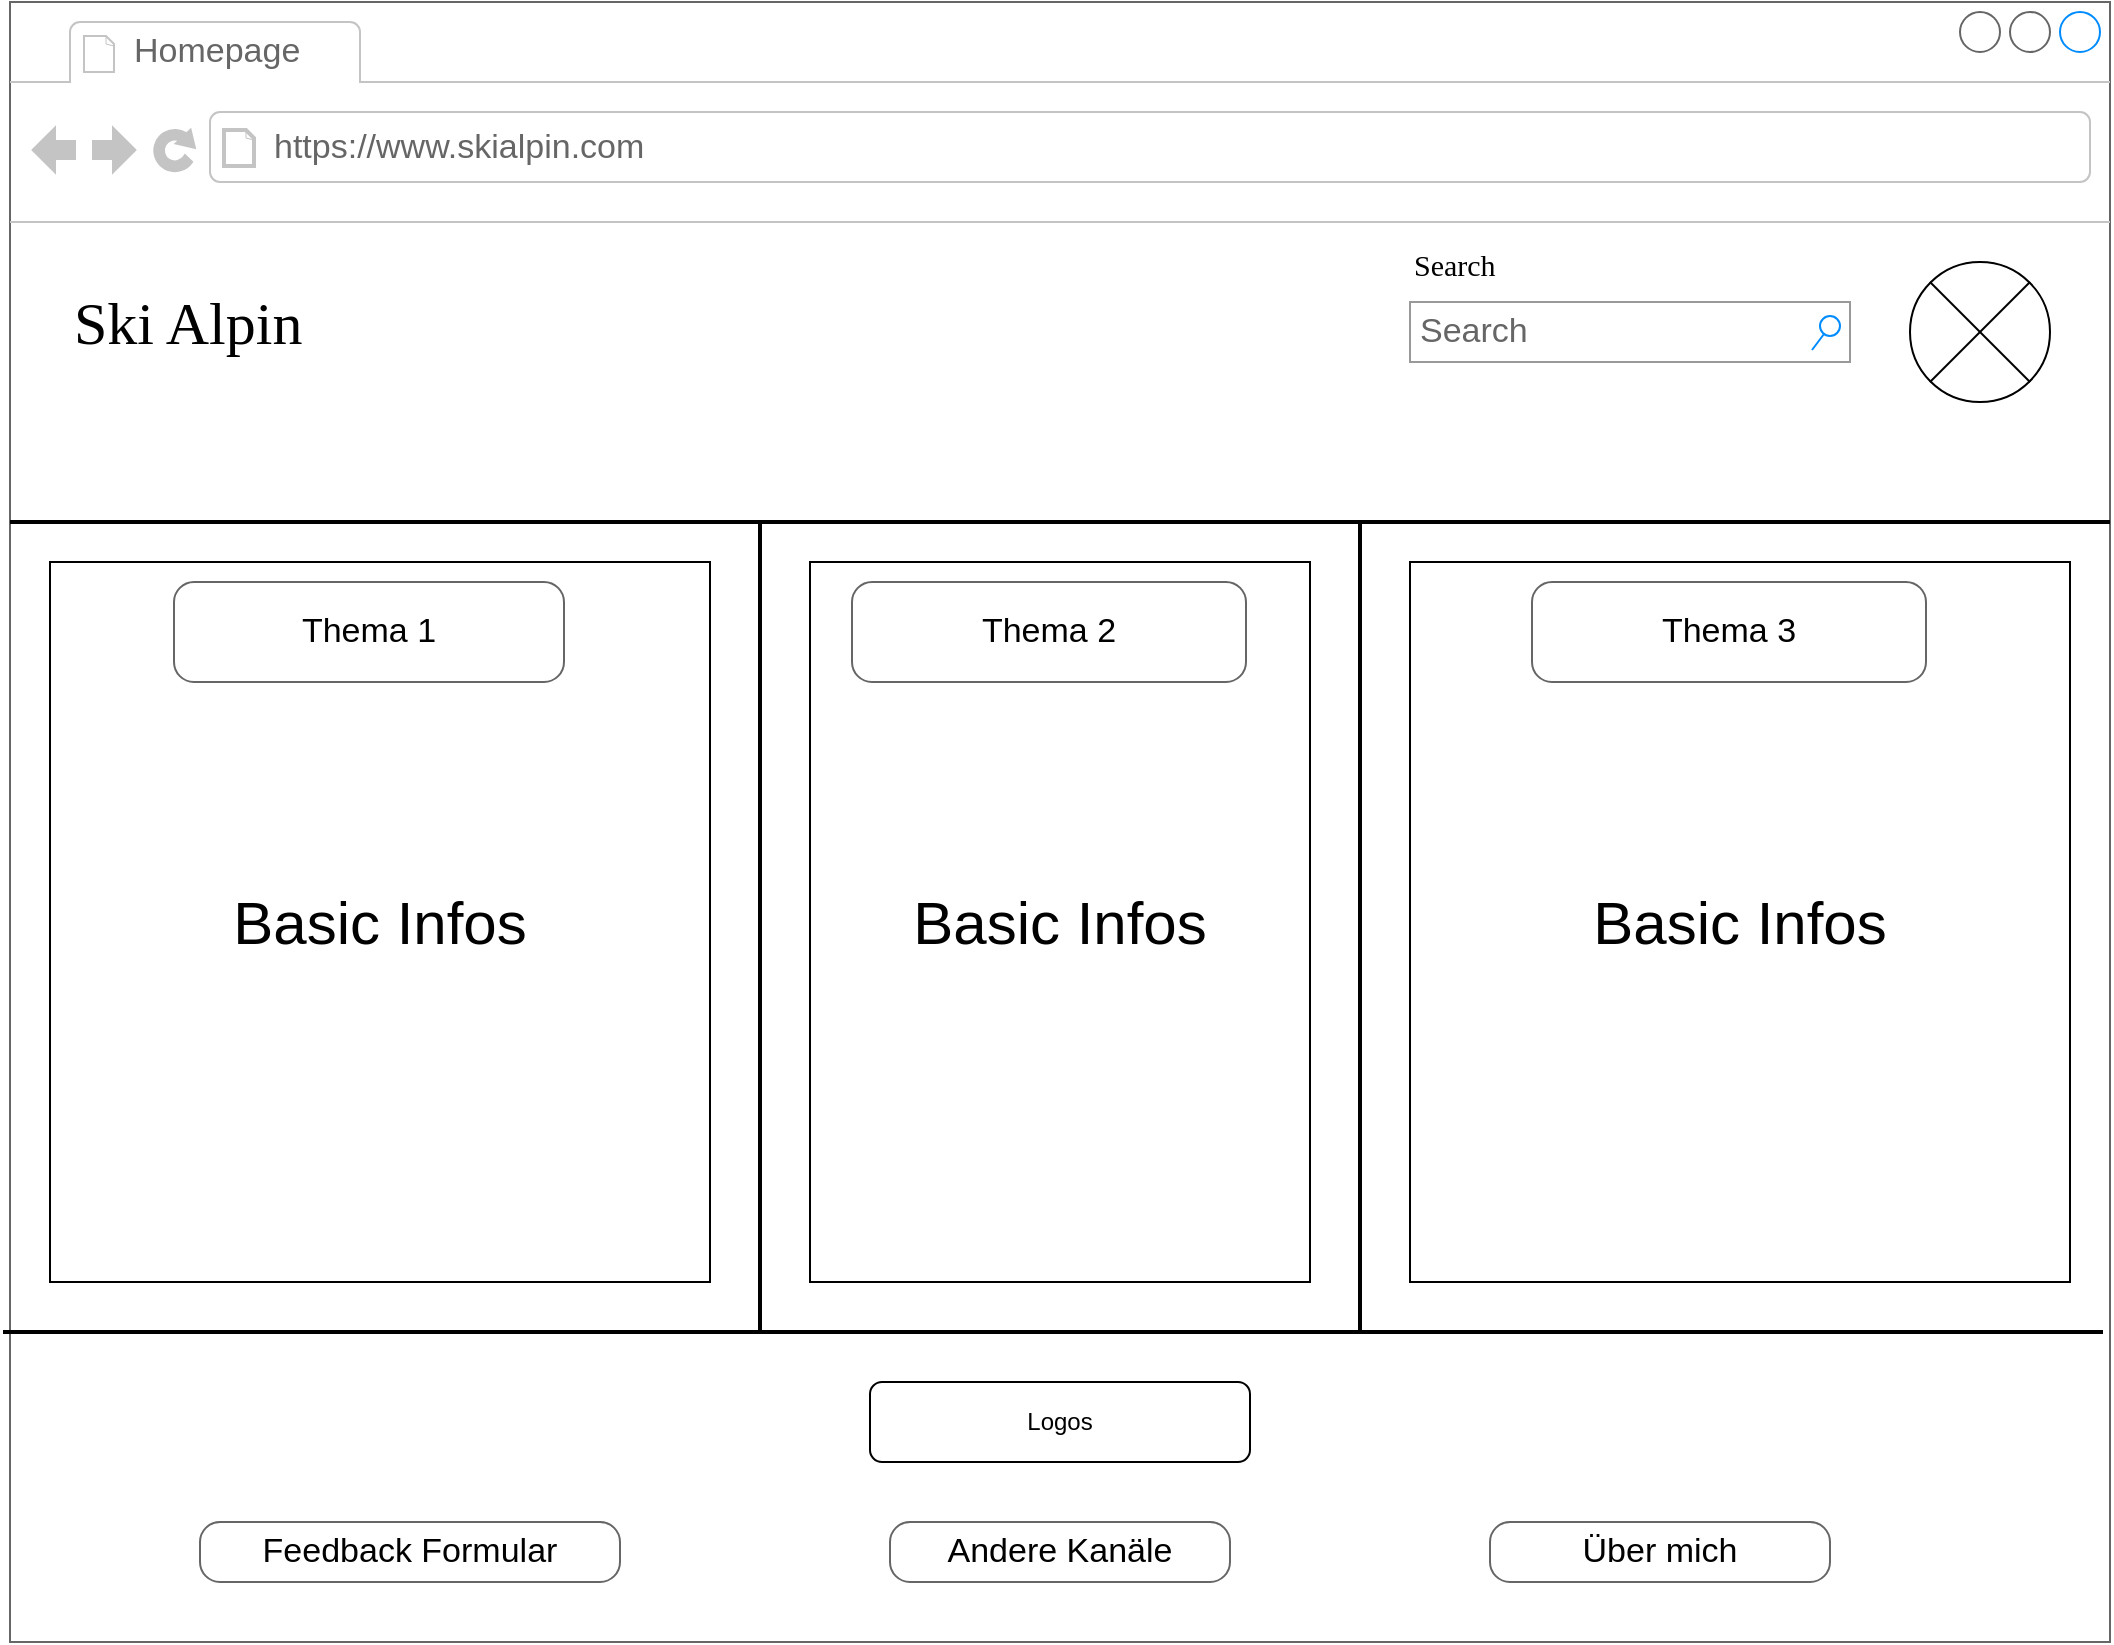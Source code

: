<mxfile version="25.0.3" pages="5">
  <diagram name="Homepage" id="2cc2dc42-3aac-f2a9-1cec-7a8b7cbee084">
    <mxGraphModel dx="1042" dy="663" grid="1" gridSize="10" guides="1" tooltips="1" connect="1" arrows="1" fold="1" page="1" pageScale="1" pageWidth="1100" pageHeight="850" background="none" math="0" shadow="0">
      <root>
        <mxCell id="0" />
        <mxCell id="1" parent="0" />
        <mxCell id="7026571954dc6520-1" value="" style="strokeWidth=1;shadow=0;dashed=0;align=center;html=1;shape=mxgraph.mockup.containers.browserWindow;rSize=0;strokeColor=#666666;mainText=,;recursiveResize=0;rounded=0;labelBackgroundColor=none;fontFamily=Verdana;fontSize=12;" parent="1" vertex="1">
          <mxGeometry x="30" y="50" width="1050" height="820" as="geometry" />
        </mxCell>
        <mxCell id="7026571954dc6520-2" value="Homepage" style="strokeWidth=1;shadow=0;dashed=0;align=center;html=1;shape=mxgraph.mockup.containers.anchor;fontSize=17;fontColor=#666666;align=left;" parent="7026571954dc6520-1" vertex="1">
          <mxGeometry x="60" y="12" width="110" height="26" as="geometry" />
        </mxCell>
        <mxCell id="7026571954dc6520-3" value="https://www.skialpin.com" style="strokeWidth=1;shadow=0;dashed=0;align=center;html=1;shape=mxgraph.mockup.containers.anchor;rSize=0;fontSize=17;fontColor=#666666;align=left;" parent="7026571954dc6520-1" vertex="1">
          <mxGeometry x="130" y="60" width="250" height="26" as="geometry" />
        </mxCell>
        <mxCell id="7026571954dc6520-4" value="Ski Alpin" style="text;html=1;points=[];align=left;verticalAlign=top;spacingTop=-4;fontSize=30;fontFamily=Verdana" parent="7026571954dc6520-1" vertex="1">
          <mxGeometry x="30" y="140" width="340" height="50" as="geometry" />
        </mxCell>
        <mxCell id="I5MOeFJfxEEseXO9wNLl-1" value="" style="group" parent="7026571954dc6520-1" vertex="1" connectable="0">
          <mxGeometry x="700" y="120" width="220" height="60" as="geometry" />
        </mxCell>
        <mxCell id="7026571954dc6520-12" value="Search" style="text;html=1;points=[];align=left;verticalAlign=top;spacingTop=-4;fontSize=15;fontFamily=Verdana" parent="I5MOeFJfxEEseXO9wNLl-1" vertex="1">
          <mxGeometry width="170" height="30" as="geometry" />
        </mxCell>
        <mxCell id="7026571954dc6520-14" value="Search" style="strokeWidth=1;shadow=0;dashed=0;align=center;html=1;shape=mxgraph.mockup.forms.searchBox;strokeColor=#999999;mainText=;strokeColor2=#008cff;fontColor=#666666;fontSize=17;align=left;spacingLeft=3;rounded=0;labelBackgroundColor=none;" parent="I5MOeFJfxEEseXO9wNLl-1" vertex="1">
          <mxGeometry y="30" width="220" height="30" as="geometry" />
        </mxCell>
        <mxCell id="I5MOeFJfxEEseXO9wNLl-3" value="Feedback Formular" style="strokeWidth=1;shadow=0;dashed=0;align=center;html=1;shape=mxgraph.mockup.buttons.button;strokeColor=#666666;mainText=;buttonStyle=round;fontSize=17;fontStyle=0;fillColor=none;whiteSpace=wrap;rounded=0;labelBackgroundColor=none;" parent="7026571954dc6520-1" vertex="1">
          <mxGeometry x="95" y="760" width="210" height="30" as="geometry" />
        </mxCell>
        <mxCell id="I5MOeFJfxEEseXO9wNLl-4" value="Über mich" style="strokeWidth=1;shadow=0;dashed=0;align=center;html=1;shape=mxgraph.mockup.buttons.button;strokeColor=#666666;mainText=;buttonStyle=round;fontSize=17;fontStyle=0;fillColor=none;whiteSpace=wrap;rounded=0;labelBackgroundColor=none;" parent="7026571954dc6520-1" vertex="1">
          <mxGeometry x="740" y="760" width="170" height="30" as="geometry" />
        </mxCell>
        <mxCell id="I5MOeFJfxEEseXO9wNLl-5" value="Andere Kanäle" style="strokeWidth=1;shadow=0;dashed=0;align=center;html=1;shape=mxgraph.mockup.buttons.button;strokeColor=#666666;mainText=;buttonStyle=round;fontSize=17;fontStyle=0;fillColor=none;whiteSpace=wrap;rounded=0;labelBackgroundColor=none;" parent="7026571954dc6520-1" vertex="1">
          <mxGeometry x="440" y="760" width="170" height="30" as="geometry" />
        </mxCell>
        <mxCell id="I5MOeFJfxEEseXO9wNLl-8" value="Logos" style="rounded=1;whiteSpace=wrap;html=1;glass=0;shadow=0;direction=west;rotation=0;" parent="7026571954dc6520-1" vertex="1">
          <mxGeometry x="430" y="690" width="190" height="40" as="geometry" />
        </mxCell>
        <mxCell id="I5MOeFJfxEEseXO9wNLl-9" value="" style="verticalLabelPosition=bottom;verticalAlign=top;html=1;shape=mxgraph.flowchart.or;" parent="7026571954dc6520-1" vertex="1">
          <mxGeometry x="950" y="130" width="70" height="70" as="geometry" />
        </mxCell>
        <mxCell id="I5MOeFJfxEEseXO9wNLl-15" value="" style="line;strokeWidth=2;html=1;" parent="7026571954dc6520-1" vertex="1">
          <mxGeometry y="255" width="1050" height="10" as="geometry" />
        </mxCell>
        <mxCell id="I5MOeFJfxEEseXO9wNLl-16" value="" style="line;strokeWidth=2;direction=south;html=1;" parent="7026571954dc6520-1" vertex="1">
          <mxGeometry x="370" y="260" width="10" height="406" as="geometry" />
        </mxCell>
        <mxCell id="I5MOeFJfxEEseXO9wNLl-17" value="" style="line;strokeWidth=2;direction=south;html=1;" parent="7026571954dc6520-1" vertex="1">
          <mxGeometry x="670" y="260" width="10" height="406" as="geometry" />
        </mxCell>
        <mxCell id="I5MOeFJfxEEseXO9wNLl-18" value="" style="line;strokeWidth=2;html=1;" parent="7026571954dc6520-1" vertex="1">
          <mxGeometry x="-3.5" y="660" width="1050" height="10" as="geometry" />
        </mxCell>
        <mxCell id="I5MOeFJfxEEseXO9wNLl-19" value="&lt;font style=&quot;font-size: 30px;&quot;&gt;Basic Infos&lt;/font&gt;" style="rounded=0;whiteSpace=wrap;html=1;" parent="7026571954dc6520-1" vertex="1">
          <mxGeometry x="20" y="280" width="330" height="360" as="geometry" />
        </mxCell>
        <mxCell id="I5MOeFJfxEEseXO9wNLl-40" value="&lt;font style=&quot;font-size: 30px;&quot;&gt;Basic Infos&lt;/font&gt;" style="rounded=0;whiteSpace=wrap;html=1;" parent="7026571954dc6520-1" vertex="1">
          <mxGeometry x="700" y="280" width="330" height="360" as="geometry" />
        </mxCell>
        <mxCell id="I5MOeFJfxEEseXO9wNLl-41" value="&lt;font style=&quot;font-size: 30px;&quot;&gt;Basic Infos&lt;/font&gt;" style="rounded=0;whiteSpace=wrap;html=1;" parent="7026571954dc6520-1" vertex="1">
          <mxGeometry x="400" y="280" width="250" height="360" as="geometry" />
        </mxCell>
        <mxCell id="I5MOeFJfxEEseXO9wNLl-65" value="" style="group" parent="7026571954dc6520-1" vertex="1" connectable="0">
          <mxGeometry x="82" y="290" width="876" height="50" as="geometry" />
        </mxCell>
        <mxCell id="I5MOeFJfxEEseXO9wNLl-66" value="Thema 2" style="strokeWidth=1;shadow=0;dashed=0;align=center;html=1;shape=mxgraph.mockup.buttons.button;strokeColor=#666666;mainText=;buttonStyle=round;fontSize=17;fontStyle=0;fillColor=none;whiteSpace=wrap;rounded=0;labelBackgroundColor=none;" parent="I5MOeFJfxEEseXO9wNLl-65" vertex="1">
          <mxGeometry x="339" width="197" height="50" as="geometry" />
        </mxCell>
        <mxCell id="I5MOeFJfxEEseXO9wNLl-67" value="Thema 1" style="strokeWidth=1;shadow=0;dashed=0;align=center;html=1;shape=mxgraph.mockup.buttons.button;strokeColor=#666666;mainText=;buttonStyle=round;fontSize=17;fontStyle=0;fillColor=none;whiteSpace=wrap;rounded=0;labelBackgroundColor=none;" parent="I5MOeFJfxEEseXO9wNLl-65" vertex="1">
          <mxGeometry width="195" height="50" as="geometry" />
        </mxCell>
        <mxCell id="I5MOeFJfxEEseXO9wNLl-68" value="Thema 3" style="strokeWidth=1;shadow=0;dashed=0;align=center;html=1;shape=mxgraph.mockup.buttons.button;strokeColor=#666666;mainText=;buttonStyle=round;fontSize=17;fontStyle=0;fillColor=none;whiteSpace=wrap;rounded=0;labelBackgroundColor=none;" parent="I5MOeFJfxEEseXO9wNLl-65" vertex="1">
          <mxGeometry x="679" width="197" height="50" as="geometry" />
        </mxCell>
      </root>
    </mxGraphModel>
  </diagram>
  <diagram id="-f67lPw3lv6e3Egqv3oy" name="Thema 1">
    <mxGraphModel dx="1518" dy="769" grid="1" gridSize="10" guides="1" tooltips="1" connect="1" arrows="1" fold="1" page="1" pageScale="1" pageWidth="850" pageHeight="1100" math="0" shadow="0">
      <root>
        <mxCell id="0" />
        <mxCell id="1" parent="0" />
        <mxCell id="k2wiXhy36zTZ-ki1edMn-1" value="" style="strokeWidth=1;shadow=0;dashed=0;align=center;html=1;shape=mxgraph.mockup.containers.browserWindow;rSize=0;strokeColor=#666666;mainText=,;recursiveResize=0;rounded=0;labelBackgroundColor=none;fontFamily=Verdana;fontSize=12;" vertex="1" parent="1">
          <mxGeometry x="30" y="1020" width="1050" height="820" as="geometry" />
        </mxCell>
        <mxCell id="k2wiXhy36zTZ-ki1edMn-2" value="Thema1" style="strokeWidth=1;shadow=0;dashed=0;align=center;html=1;shape=mxgraph.mockup.containers.anchor;fontSize=17;fontColor=#666666;align=left;" vertex="1" parent="k2wiXhy36zTZ-ki1edMn-1">
          <mxGeometry x="60" y="12" width="110" height="26" as="geometry" />
        </mxCell>
        <mxCell id="k2wiXhy36zTZ-ki1edMn-3" value="https://www.skialpin/thema1.com" style="strokeWidth=1;shadow=0;dashed=0;align=center;html=1;shape=mxgraph.mockup.containers.anchor;rSize=0;fontSize=17;fontColor=#666666;align=left;" vertex="1" parent="k2wiXhy36zTZ-ki1edMn-1">
          <mxGeometry x="130" y="60" width="250" height="26" as="geometry" />
        </mxCell>
        <mxCell id="k2wiXhy36zTZ-ki1edMn-4" value="Thema 1" style="text;html=1;points=[];align=left;verticalAlign=top;spacingTop=-4;fontSize=30;fontFamily=Verdana" vertex="1" parent="k2wiXhy36zTZ-ki1edMn-1">
          <mxGeometry x="30" y="140" width="340" height="50" as="geometry" />
        </mxCell>
        <mxCell id="k2wiXhy36zTZ-ki1edMn-5" value="" style="group" vertex="1" connectable="0" parent="k2wiXhy36zTZ-ki1edMn-1">
          <mxGeometry x="700" y="120" width="220" height="60" as="geometry" />
        </mxCell>
        <mxCell id="k2wiXhy36zTZ-ki1edMn-6" value="Search" style="text;html=1;points=[];align=left;verticalAlign=top;spacingTop=-4;fontSize=15;fontFamily=Verdana" vertex="1" parent="k2wiXhy36zTZ-ki1edMn-5">
          <mxGeometry width="170" height="30" as="geometry" />
        </mxCell>
        <mxCell id="k2wiXhy36zTZ-ki1edMn-7" value="Search" style="strokeWidth=1;shadow=0;dashed=0;align=center;html=1;shape=mxgraph.mockup.forms.searchBox;strokeColor=#999999;mainText=;strokeColor2=#008cff;fontColor=#666666;fontSize=17;align=left;spacingLeft=3;rounded=0;labelBackgroundColor=none;" vertex="1" parent="k2wiXhy36zTZ-ki1edMn-5">
          <mxGeometry y="30" width="220" height="30" as="geometry" />
        </mxCell>
        <mxCell id="k2wiXhy36zTZ-ki1edMn-8" value="Feedback Formular" style="strokeWidth=1;shadow=0;dashed=0;align=center;html=1;shape=mxgraph.mockup.buttons.button;strokeColor=#666666;mainText=;buttonStyle=round;fontSize=17;fontStyle=0;fillColor=none;whiteSpace=wrap;rounded=0;labelBackgroundColor=none;" vertex="1" parent="k2wiXhy36zTZ-ki1edMn-1">
          <mxGeometry x="95" y="760" width="210" height="30" as="geometry" />
        </mxCell>
        <mxCell id="k2wiXhy36zTZ-ki1edMn-9" value="Über mich" style="strokeWidth=1;shadow=0;dashed=0;align=center;html=1;shape=mxgraph.mockup.buttons.button;strokeColor=#666666;mainText=;buttonStyle=round;fontSize=17;fontStyle=0;fillColor=none;whiteSpace=wrap;rounded=0;labelBackgroundColor=none;" vertex="1" parent="k2wiXhy36zTZ-ki1edMn-1">
          <mxGeometry x="740" y="760" width="170" height="30" as="geometry" />
        </mxCell>
        <mxCell id="k2wiXhy36zTZ-ki1edMn-10" value="Andere Kanäle" style="strokeWidth=1;shadow=0;dashed=0;align=center;html=1;shape=mxgraph.mockup.buttons.button;strokeColor=#666666;mainText=;buttonStyle=round;fontSize=17;fontStyle=0;fillColor=none;whiteSpace=wrap;rounded=0;labelBackgroundColor=none;" vertex="1" parent="k2wiXhy36zTZ-ki1edMn-1">
          <mxGeometry x="440" y="760" width="170" height="30" as="geometry" />
        </mxCell>
        <mxCell id="k2wiXhy36zTZ-ki1edMn-11" value="Logos" style="rounded=1;whiteSpace=wrap;html=1;glass=0;shadow=0;direction=west;rotation=0;" vertex="1" parent="k2wiXhy36zTZ-ki1edMn-1">
          <mxGeometry x="430" y="690" width="190" height="40" as="geometry" />
        </mxCell>
        <mxCell id="k2wiXhy36zTZ-ki1edMn-12" value="" style="verticalLabelPosition=bottom;verticalAlign=top;html=1;shape=mxgraph.flowchart.or;" vertex="1" parent="k2wiXhy36zTZ-ki1edMn-1">
          <mxGeometry x="950" y="130" width="70" height="70" as="geometry" />
        </mxCell>
        <mxCell id="k2wiXhy36zTZ-ki1edMn-13" value="" style="line;strokeWidth=2;html=1;" vertex="1" parent="k2wiXhy36zTZ-ki1edMn-1">
          <mxGeometry y="255" width="1050" height="10" as="geometry" />
        </mxCell>
        <mxCell id="k2wiXhy36zTZ-ki1edMn-14" value="" style="line;strokeWidth=2;html=1;" vertex="1" parent="k2wiXhy36zTZ-ki1edMn-1">
          <mxGeometry x="-3.5" y="660" width="1050" height="10" as="geometry" />
        </mxCell>
        <mxCell id="k2wiXhy36zTZ-ki1edMn-15" value="" style="line;strokeWidth=2;direction=south;html=1;" vertex="1" parent="k2wiXhy36zTZ-ki1edMn-1">
          <mxGeometry x="515" y="260" width="10" height="405" as="geometry" />
        </mxCell>
        <mxCell id="k2wiXhy36zTZ-ki1edMn-16" value="" style="line;strokeWidth=2;direction=south;html=1;" vertex="1" parent="k2wiXhy36zTZ-ki1edMn-1">
          <mxGeometry x="250" y="260" width="10" height="406" as="geometry" />
        </mxCell>
        <mxCell id="k2wiXhy36zTZ-ki1edMn-17" value="" style="line;strokeWidth=2;direction=south;html=1;" vertex="1" parent="k2wiXhy36zTZ-ki1edMn-1">
          <mxGeometry x="790" y="260" width="10" height="405" as="geometry" />
        </mxCell>
        <mxCell id="k2wiXhy36zTZ-ki1edMn-18" value="Unterthema1" style="rounded=1;whiteSpace=wrap;html=1;" vertex="1" parent="k2wiXhy36zTZ-ki1edMn-1">
          <mxGeometry x="20" y="330" width="210" height="310" as="geometry" />
        </mxCell>
        <mxCell id="TDnsoxZx_LsmrkMzh8zr-2" value="Titel" style="rounded=1;whiteSpace=wrap;html=1;" vertex="1" parent="k2wiXhy36zTZ-ki1edMn-1">
          <mxGeometry x="20" y="280" width="210" height="40" as="geometry" />
        </mxCell>
        <mxCell id="TDnsoxZx_LsmrkMzh8zr-3" value="Unterthema2" style="rounded=1;whiteSpace=wrap;html=1;" vertex="1" parent="k2wiXhy36zTZ-ki1edMn-1">
          <mxGeometry x="290" y="330" width="210" height="310" as="geometry" />
        </mxCell>
        <mxCell id="TDnsoxZx_LsmrkMzh8zr-4" value="Titel" style="rounded=1;whiteSpace=wrap;html=1;" vertex="1" parent="k2wiXhy36zTZ-ki1edMn-1">
          <mxGeometry x="290" y="280" width="210" height="40" as="geometry" />
        </mxCell>
        <mxCell id="TDnsoxZx_LsmrkMzh8zr-5" value="Unterthema3" style="rounded=1;whiteSpace=wrap;html=1;" vertex="1" parent="k2wiXhy36zTZ-ki1edMn-1">
          <mxGeometry x="550" y="330" width="210" height="310" as="geometry" />
        </mxCell>
        <mxCell id="TDnsoxZx_LsmrkMzh8zr-6" value="Titel" style="rounded=1;whiteSpace=wrap;html=1;" vertex="1" parent="k2wiXhy36zTZ-ki1edMn-1">
          <mxGeometry x="550" y="280" width="210" height="40" as="geometry" />
        </mxCell>
        <mxCell id="TDnsoxZx_LsmrkMzh8zr-7" value="Unterthema4" style="rounded=1;whiteSpace=wrap;html=1;" vertex="1" parent="k2wiXhy36zTZ-ki1edMn-1">
          <mxGeometry x="820" y="330" width="210" height="310" as="geometry" />
        </mxCell>
        <mxCell id="TDnsoxZx_LsmrkMzh8zr-8" value="Titel" style="rounded=1;whiteSpace=wrap;html=1;" vertex="1" parent="k2wiXhy36zTZ-ki1edMn-1">
          <mxGeometry x="820" y="280" width="210" height="40" as="geometry" />
        </mxCell>
      </root>
    </mxGraphModel>
  </diagram>
  <diagram id="uxV00o2r5_Ag2sNT2vz0" name="Thema 2">
    <mxGraphModel dx="1613" dy="818" grid="1" gridSize="10" guides="1" tooltips="1" connect="1" arrows="1" fold="1" page="1" pageScale="1" pageWidth="850" pageHeight="1100" math="0" shadow="0">
      <root>
        <mxCell id="0" />
        <mxCell id="1" parent="0" />
        <mxCell id="1unE6LDkygPd2iNcOb9P-1" value="" style="strokeWidth=1;shadow=0;dashed=0;align=center;html=1;shape=mxgraph.mockup.containers.browserWindow;rSize=0;strokeColor=#666666;mainText=,;recursiveResize=0;rounded=0;labelBackgroundColor=none;fontFamily=Verdana;fontSize=12;" vertex="1" parent="1">
          <mxGeometry x="30" y="1020" width="1050" height="820" as="geometry" />
        </mxCell>
        <mxCell id="1unE6LDkygPd2iNcOb9P-2" value="Thema2" style="strokeWidth=1;shadow=0;dashed=0;align=center;html=1;shape=mxgraph.mockup.containers.anchor;fontSize=17;fontColor=#666666;align=left;" vertex="1" parent="1unE6LDkygPd2iNcOb9P-1">
          <mxGeometry x="60" y="12" width="110" height="26" as="geometry" />
        </mxCell>
        <mxCell id="1unE6LDkygPd2iNcOb9P-3" value="https://www.skialpin/thema2.com" style="strokeWidth=1;shadow=0;dashed=0;align=center;html=1;shape=mxgraph.mockup.containers.anchor;rSize=0;fontSize=17;fontColor=#666666;align=left;" vertex="1" parent="1unE6LDkygPd2iNcOb9P-1">
          <mxGeometry x="130" y="60" width="250" height="26" as="geometry" />
        </mxCell>
        <mxCell id="1unE6LDkygPd2iNcOb9P-4" value="Thema 2" style="text;html=1;points=[];align=left;verticalAlign=top;spacingTop=-4;fontSize=30;fontFamily=Verdana" vertex="1" parent="1unE6LDkygPd2iNcOb9P-1">
          <mxGeometry x="30" y="140" width="340" height="50" as="geometry" />
        </mxCell>
        <mxCell id="1unE6LDkygPd2iNcOb9P-5" value="" style="group" vertex="1" connectable="0" parent="1unE6LDkygPd2iNcOb9P-1">
          <mxGeometry x="700" y="120" width="220" height="60" as="geometry" />
        </mxCell>
        <mxCell id="1unE6LDkygPd2iNcOb9P-6" value="Search" style="text;html=1;points=[];align=left;verticalAlign=top;spacingTop=-4;fontSize=15;fontFamily=Verdana" vertex="1" parent="1unE6LDkygPd2iNcOb9P-5">
          <mxGeometry width="170" height="30" as="geometry" />
        </mxCell>
        <mxCell id="1unE6LDkygPd2iNcOb9P-7" value="Search" style="strokeWidth=1;shadow=0;dashed=0;align=center;html=1;shape=mxgraph.mockup.forms.searchBox;strokeColor=#999999;mainText=;strokeColor2=#008cff;fontColor=#666666;fontSize=17;align=left;spacingLeft=3;rounded=0;labelBackgroundColor=none;" vertex="1" parent="1unE6LDkygPd2iNcOb9P-5">
          <mxGeometry y="30" width="220" height="30" as="geometry" />
        </mxCell>
        <mxCell id="1unE6LDkygPd2iNcOb9P-8" value="Feedback Formular" style="strokeWidth=1;shadow=0;dashed=0;align=center;html=1;shape=mxgraph.mockup.buttons.button;strokeColor=#666666;mainText=;buttonStyle=round;fontSize=17;fontStyle=0;fillColor=none;whiteSpace=wrap;rounded=0;labelBackgroundColor=none;" vertex="1" parent="1unE6LDkygPd2iNcOb9P-1">
          <mxGeometry x="95" y="760" width="210" height="30" as="geometry" />
        </mxCell>
        <mxCell id="1unE6LDkygPd2iNcOb9P-9" value="Über mich" style="strokeWidth=1;shadow=0;dashed=0;align=center;html=1;shape=mxgraph.mockup.buttons.button;strokeColor=#666666;mainText=;buttonStyle=round;fontSize=17;fontStyle=0;fillColor=none;whiteSpace=wrap;rounded=0;labelBackgroundColor=none;" vertex="1" parent="1unE6LDkygPd2iNcOb9P-1">
          <mxGeometry x="740" y="760" width="170" height="30" as="geometry" />
        </mxCell>
        <mxCell id="1unE6LDkygPd2iNcOb9P-10" value="Andere Kanäle" style="strokeWidth=1;shadow=0;dashed=0;align=center;html=1;shape=mxgraph.mockup.buttons.button;strokeColor=#666666;mainText=;buttonStyle=round;fontSize=17;fontStyle=0;fillColor=none;whiteSpace=wrap;rounded=0;labelBackgroundColor=none;" vertex="1" parent="1unE6LDkygPd2iNcOb9P-1">
          <mxGeometry x="440" y="760" width="170" height="30" as="geometry" />
        </mxCell>
        <mxCell id="1unE6LDkygPd2iNcOb9P-11" value="Logos" style="rounded=1;whiteSpace=wrap;html=1;glass=0;shadow=0;direction=west;rotation=0;" vertex="1" parent="1unE6LDkygPd2iNcOb9P-1">
          <mxGeometry x="430" y="690" width="190" height="40" as="geometry" />
        </mxCell>
        <mxCell id="1unE6LDkygPd2iNcOb9P-12" value="" style="verticalLabelPosition=bottom;verticalAlign=top;html=1;shape=mxgraph.flowchart.or;" vertex="1" parent="1unE6LDkygPd2iNcOb9P-1">
          <mxGeometry x="950" y="130" width="70" height="70" as="geometry" />
        </mxCell>
        <mxCell id="1unE6LDkygPd2iNcOb9P-13" value="" style="line;strokeWidth=2;html=1;" vertex="1" parent="1unE6LDkygPd2iNcOb9P-1">
          <mxGeometry y="255" width="1050" height="10" as="geometry" />
        </mxCell>
        <mxCell id="1unE6LDkygPd2iNcOb9P-14" value="" style="line;strokeWidth=2;html=1;" vertex="1" parent="1unE6LDkygPd2iNcOb9P-1">
          <mxGeometry x="-3.5" y="660" width="1050" height="10" as="geometry" />
        </mxCell>
        <mxCell id="1unE6LDkygPd2iNcOb9P-17" value="" style="line;strokeWidth=2;direction=south;html=1;" vertex="1" parent="1unE6LDkygPd2iNcOb9P-1">
          <mxGeometry x="516.5" y="260" width="10" height="404" as="geometry" />
        </mxCell>
        <mxCell id="1unE6LDkygPd2iNcOb9P-18" value="Unterthema1" style="rounded=1;whiteSpace=wrap;html=1;" vertex="1" parent="1unE6LDkygPd2iNcOb9P-1">
          <mxGeometry x="20" y="340" width="210" height="300" as="geometry" />
        </mxCell>
        <mxCell id="UJ_drRkPXDHU1ZP2RBYk-1" value="Titel" style="rounded=1;whiteSpace=wrap;html=1;" vertex="1" parent="1unE6LDkygPd2iNcOb9P-1">
          <mxGeometry x="20" y="270" width="210" height="60" as="geometry" />
        </mxCell>
        <mxCell id="UJ_drRkPXDHU1ZP2RBYk-2" value="Unterthema2" style="rounded=1;whiteSpace=wrap;html=1;" vertex="1" parent="1unE6LDkygPd2iNcOb9P-1">
          <mxGeometry x="540" y="340" width="210" height="300" as="geometry" />
        </mxCell>
        <mxCell id="UJ_drRkPXDHU1ZP2RBYk-3" value="Titel" style="rounded=1;whiteSpace=wrap;html=1;" vertex="1" parent="1unE6LDkygPd2iNcOb9P-1">
          <mxGeometry x="540" y="270" width="210" height="60" as="geometry" />
        </mxCell>
        <mxCell id="UJ_drRkPXDHU1ZP2RBYk-4" value="Bild" style="rounded=1;whiteSpace=wrap;html=1;" vertex="1" parent="1unE6LDkygPd2iNcOb9P-1">
          <mxGeometry x="260" y="270" width="230" height="370" as="geometry" />
        </mxCell>
        <mxCell id="UJ_drRkPXDHU1ZP2RBYk-5" value="Bild" style="rounded=1;whiteSpace=wrap;html=1;" vertex="1" parent="1unE6LDkygPd2iNcOb9P-1">
          <mxGeometry x="790" y="270" width="230" height="370" as="geometry" />
        </mxCell>
      </root>
    </mxGraphModel>
  </diagram>
  <diagram id="vRgq7AKcBnv7XccfDBKY" name="Thema 3">
    <mxGraphModel dx="1720" dy="872" grid="1" gridSize="10" guides="1" tooltips="1" connect="1" arrows="1" fold="1" page="1" pageScale="1" pageWidth="850" pageHeight="1100" math="0" shadow="0">
      <root>
        <mxCell id="0" />
        <mxCell id="1" parent="0" />
        <mxCell id="EhjjpUitQ_umtnrDwvoj-1" value="" style="strokeWidth=1;shadow=0;dashed=0;align=center;html=1;shape=mxgraph.mockup.containers.browserWindow;rSize=0;strokeColor=#666666;mainText=,;recursiveResize=0;rounded=0;labelBackgroundColor=none;fontFamily=Verdana;fontSize=12;" vertex="1" parent="1">
          <mxGeometry x="40" y="1020" width="1060" height="820" as="geometry" />
        </mxCell>
        <mxCell id="EhjjpUitQ_umtnrDwvoj-2" value="Thema3" style="strokeWidth=1;shadow=0;dashed=0;align=center;html=1;shape=mxgraph.mockup.containers.anchor;fontSize=17;fontColor=#666666;align=left;" vertex="1" parent="EhjjpUitQ_umtnrDwvoj-1">
          <mxGeometry x="60" y="12" width="110" height="26" as="geometry" />
        </mxCell>
        <mxCell id="EhjjpUitQ_umtnrDwvoj-3" value="https://www.skialpin/thema3.com" style="strokeWidth=1;shadow=0;dashed=0;align=center;html=1;shape=mxgraph.mockup.containers.anchor;rSize=0;fontSize=17;fontColor=#666666;align=left;" vertex="1" parent="EhjjpUitQ_umtnrDwvoj-1">
          <mxGeometry x="130" y="60" width="250" height="26" as="geometry" />
        </mxCell>
        <mxCell id="EhjjpUitQ_umtnrDwvoj-4" value="Thema 3" style="text;html=1;points=[];align=left;verticalAlign=top;spacingTop=-4;fontSize=30;fontFamily=Verdana" vertex="1" parent="EhjjpUitQ_umtnrDwvoj-1">
          <mxGeometry x="30" y="140" width="340" height="50" as="geometry" />
        </mxCell>
        <mxCell id="EhjjpUitQ_umtnrDwvoj-5" value="" style="group" vertex="1" connectable="0" parent="EhjjpUitQ_umtnrDwvoj-1">
          <mxGeometry x="700" y="120" width="220" height="60" as="geometry" />
        </mxCell>
        <mxCell id="EhjjpUitQ_umtnrDwvoj-6" value="Search" style="text;html=1;points=[];align=left;verticalAlign=top;spacingTop=-4;fontSize=15;fontFamily=Verdana" vertex="1" parent="EhjjpUitQ_umtnrDwvoj-5">
          <mxGeometry width="170" height="30" as="geometry" />
        </mxCell>
        <mxCell id="EhjjpUitQ_umtnrDwvoj-7" value="Search" style="strokeWidth=1;shadow=0;dashed=0;align=center;html=1;shape=mxgraph.mockup.forms.searchBox;strokeColor=#999999;mainText=;strokeColor2=#008cff;fontColor=#666666;fontSize=17;align=left;spacingLeft=3;rounded=0;labelBackgroundColor=none;" vertex="1" parent="EhjjpUitQ_umtnrDwvoj-5">
          <mxGeometry y="30" width="220" height="30" as="geometry" />
        </mxCell>
        <mxCell id="EhjjpUitQ_umtnrDwvoj-8" value="Feedback Formular" style="strokeWidth=1;shadow=0;dashed=0;align=center;html=1;shape=mxgraph.mockup.buttons.button;strokeColor=#666666;mainText=;buttonStyle=round;fontSize=17;fontStyle=0;fillColor=none;whiteSpace=wrap;rounded=0;labelBackgroundColor=none;" vertex="1" parent="EhjjpUitQ_umtnrDwvoj-1">
          <mxGeometry x="95" y="760" width="210" height="30" as="geometry" />
        </mxCell>
        <mxCell id="EhjjpUitQ_umtnrDwvoj-9" value="Über mich" style="strokeWidth=1;shadow=0;dashed=0;align=center;html=1;shape=mxgraph.mockup.buttons.button;strokeColor=#666666;mainText=;buttonStyle=round;fontSize=17;fontStyle=0;fillColor=none;whiteSpace=wrap;rounded=0;labelBackgroundColor=none;" vertex="1" parent="EhjjpUitQ_umtnrDwvoj-1">
          <mxGeometry x="740" y="760" width="170" height="30" as="geometry" />
        </mxCell>
        <mxCell id="EhjjpUitQ_umtnrDwvoj-10" value="Andere Kanäle" style="strokeWidth=1;shadow=0;dashed=0;align=center;html=1;shape=mxgraph.mockup.buttons.button;strokeColor=#666666;mainText=;buttonStyle=round;fontSize=17;fontStyle=0;fillColor=none;whiteSpace=wrap;rounded=0;labelBackgroundColor=none;" vertex="1" parent="EhjjpUitQ_umtnrDwvoj-1">
          <mxGeometry x="440" y="760" width="170" height="30" as="geometry" />
        </mxCell>
        <mxCell id="EhjjpUitQ_umtnrDwvoj-11" value="Logos" style="rounded=1;whiteSpace=wrap;html=1;glass=0;shadow=0;direction=west;rotation=0;" vertex="1" parent="EhjjpUitQ_umtnrDwvoj-1">
          <mxGeometry x="430" y="690" width="190" height="40" as="geometry" />
        </mxCell>
        <mxCell id="EhjjpUitQ_umtnrDwvoj-12" value="" style="verticalLabelPosition=bottom;verticalAlign=top;html=1;shape=mxgraph.flowchart.or;" vertex="1" parent="EhjjpUitQ_umtnrDwvoj-1">
          <mxGeometry x="950" y="130" width="70" height="70" as="geometry" />
        </mxCell>
        <mxCell id="EhjjpUitQ_umtnrDwvoj-13" value="" style="line;strokeWidth=2;html=1;" vertex="1" parent="EhjjpUitQ_umtnrDwvoj-1">
          <mxGeometry y="255" width="1050" height="10" as="geometry" />
        </mxCell>
        <mxCell id="EhjjpUitQ_umtnrDwvoj-14" value="" style="line;strokeWidth=2;html=1;" vertex="1" parent="EhjjpUitQ_umtnrDwvoj-1">
          <mxGeometry x="1" y="455" width="1059" height="10" as="geometry" />
        </mxCell>
        <mxCell id="EhjjpUitQ_umtnrDwvoj-15" value="" style="line;strokeWidth=2;direction=south;html=1;" vertex="1" parent="EhjjpUitQ_umtnrDwvoj-1">
          <mxGeometry x="515" y="260" width="10" height="400" as="geometry" />
        </mxCell>
        <mxCell id="EhjjpUitQ_umtnrDwvoj-16" value="" style="line;strokeWidth=2;direction=south;html=1;" vertex="1" parent="EhjjpUitQ_umtnrDwvoj-1">
          <mxGeometry x="250" y="260" width="10" height="400" as="geometry" />
        </mxCell>
        <mxCell id="EhjjpUitQ_umtnrDwvoj-17" value="" style="line;strokeWidth=2;direction=south;html=1;" vertex="1" parent="EhjjpUitQ_umtnrDwvoj-1">
          <mxGeometry x="790" y="260" width="10" height="400" as="geometry" />
        </mxCell>
        <mxCell id="rlT4aXJ8Er4d0wwletbs-1" value="Person5" style="rounded=1;whiteSpace=wrap;html=1;" vertex="1" parent="EhjjpUitQ_umtnrDwvoj-1">
          <mxGeometry x="20" y="480" width="210" height="160" as="geometry" />
        </mxCell>
        <mxCell id="rlT4aXJ8Er4d0wwletbs-2" value="" style="line;strokeWidth=2;html=1;" vertex="1" parent="EhjjpUitQ_umtnrDwvoj-1">
          <mxGeometry y="654" width="1060" height="10" as="geometry" />
        </mxCell>
        <mxCell id="rlT4aXJ8Er4d0wwletbs-3" value="Person1" style="rounded=1;whiteSpace=wrap;html=1;" vertex="1" parent="EhjjpUitQ_umtnrDwvoj-1">
          <mxGeometry x="20" y="280" width="210" height="160" as="geometry" />
        </mxCell>
        <mxCell id="rlT4aXJ8Er4d0wwletbs-4" value="Person6" style="rounded=1;whiteSpace=wrap;html=1;" vertex="1" parent="EhjjpUitQ_umtnrDwvoj-1">
          <mxGeometry x="280" y="480" width="210" height="160" as="geometry" />
        </mxCell>
        <mxCell id="rlT4aXJ8Er4d0wwletbs-5" value="Person2" style="rounded=1;whiteSpace=wrap;html=1;" vertex="1" parent="EhjjpUitQ_umtnrDwvoj-1">
          <mxGeometry x="280" y="280" width="210" height="160" as="geometry" />
        </mxCell>
        <mxCell id="rlT4aXJ8Er4d0wwletbs-6" value="Person7" style="rounded=1;whiteSpace=wrap;html=1;" vertex="1" parent="EhjjpUitQ_umtnrDwvoj-1">
          <mxGeometry x="550" y="480" width="210" height="160" as="geometry" />
        </mxCell>
        <mxCell id="rlT4aXJ8Er4d0wwletbs-7" value="Person3" style="rounded=1;whiteSpace=wrap;html=1;" vertex="1" parent="EhjjpUitQ_umtnrDwvoj-1">
          <mxGeometry x="550" y="280" width="210" height="160" as="geometry" />
        </mxCell>
        <mxCell id="rlT4aXJ8Er4d0wwletbs-8" value="Person8" style="rounded=1;whiteSpace=wrap;html=1;" vertex="1" parent="EhjjpUitQ_umtnrDwvoj-1">
          <mxGeometry x="820" y="480" width="210" height="160" as="geometry" />
        </mxCell>
        <mxCell id="rlT4aXJ8Er4d0wwletbs-9" value="Person4" style="rounded=1;whiteSpace=wrap;html=1;" vertex="1" parent="EhjjpUitQ_umtnrDwvoj-1">
          <mxGeometry x="820" y="290" width="210" height="160" as="geometry" />
        </mxCell>
      </root>
    </mxGraphModel>
  </diagram>
  <diagram id="iyuaH04wsnMmBbNYZt1s" name="Feedbackformular">
    <mxGraphModel dx="1843" dy="934" grid="1" gridSize="10" guides="1" tooltips="1" connect="1" arrows="1" fold="1" page="1" pageScale="1" pageWidth="850" pageHeight="1100" math="0" shadow="0">
      <root>
        <mxCell id="0" />
        <mxCell id="1" parent="0" />
        <mxCell id="fpiYzR5gFWC26pWJwWRW-1" value="" style="strokeWidth=1;shadow=0;dashed=0;align=center;html=1;shape=mxgraph.mockup.containers.browserWindow;rSize=0;strokeColor=#666666;mainText=,;recursiveResize=0;rounded=0;labelBackgroundColor=none;fontFamily=Verdana;fontSize=12;" vertex="1" parent="1">
          <mxGeometry x="30" y="1020" width="1050" height="820" as="geometry" />
        </mxCell>
        <mxCell id="fpiYzR5gFWC26pWJwWRW-2" value="Feedback" style="strokeWidth=1;shadow=0;dashed=0;align=center;html=1;shape=mxgraph.mockup.containers.anchor;fontSize=17;fontColor=#666666;align=left;" vertex="1" parent="fpiYzR5gFWC26pWJwWRW-1">
          <mxGeometry x="60" y="12" width="110" height="26" as="geometry" />
        </mxCell>
        <mxCell id="fpiYzR5gFWC26pWJwWRW-3" value="https://www.skialpin/feedback.com" style="strokeWidth=1;shadow=0;dashed=0;align=center;html=1;shape=mxgraph.mockup.containers.anchor;rSize=0;fontSize=17;fontColor=#666666;align=left;" vertex="1" parent="fpiYzR5gFWC26pWJwWRW-1">
          <mxGeometry x="130" y="60" width="250" height="26" as="geometry" />
        </mxCell>
        <mxCell id="fpiYzR5gFWC26pWJwWRW-4" value="Feedbackforular" style="text;html=1;points=[];align=left;verticalAlign=top;spacingTop=-4;fontSize=30;fontFamily=Verdana" vertex="1" parent="fpiYzR5gFWC26pWJwWRW-1">
          <mxGeometry x="30" y="140" width="340" height="50" as="geometry" />
        </mxCell>
        <mxCell id="fpiYzR5gFWC26pWJwWRW-5" value="" style="group" vertex="1" connectable="0" parent="fpiYzR5gFWC26pWJwWRW-1">
          <mxGeometry x="700" y="120" width="220" height="60" as="geometry" />
        </mxCell>
        <mxCell id="fpiYzR5gFWC26pWJwWRW-6" value="Search" style="text;html=1;points=[];align=left;verticalAlign=top;spacingTop=-4;fontSize=15;fontFamily=Verdana" vertex="1" parent="fpiYzR5gFWC26pWJwWRW-5">
          <mxGeometry width="170" height="30" as="geometry" />
        </mxCell>
        <mxCell id="fpiYzR5gFWC26pWJwWRW-7" value="Search" style="strokeWidth=1;shadow=0;dashed=0;align=center;html=1;shape=mxgraph.mockup.forms.searchBox;strokeColor=#999999;mainText=;strokeColor2=#008cff;fontColor=#666666;fontSize=17;align=left;spacingLeft=3;rounded=0;labelBackgroundColor=none;" vertex="1" parent="fpiYzR5gFWC26pWJwWRW-5">
          <mxGeometry y="30" width="220" height="30" as="geometry" />
        </mxCell>
        <mxCell id="fpiYzR5gFWC26pWJwWRW-8" value="Feedback Formular" style="strokeWidth=1;shadow=0;dashed=0;align=center;html=1;shape=mxgraph.mockup.buttons.button;strokeColor=#666666;mainText=;buttonStyle=round;fontSize=17;fontStyle=0;fillColor=none;whiteSpace=wrap;rounded=0;labelBackgroundColor=none;" vertex="1" parent="fpiYzR5gFWC26pWJwWRW-1">
          <mxGeometry x="95" y="760" width="210" height="30" as="geometry" />
        </mxCell>
        <mxCell id="fpiYzR5gFWC26pWJwWRW-9" value="Über mich" style="strokeWidth=1;shadow=0;dashed=0;align=center;html=1;shape=mxgraph.mockup.buttons.button;strokeColor=#666666;mainText=;buttonStyle=round;fontSize=17;fontStyle=0;fillColor=none;whiteSpace=wrap;rounded=0;labelBackgroundColor=none;" vertex="1" parent="fpiYzR5gFWC26pWJwWRW-1">
          <mxGeometry x="740" y="760" width="170" height="30" as="geometry" />
        </mxCell>
        <mxCell id="fpiYzR5gFWC26pWJwWRW-10" value="Andere Kanäle" style="strokeWidth=1;shadow=0;dashed=0;align=center;html=1;shape=mxgraph.mockup.buttons.button;strokeColor=#666666;mainText=;buttonStyle=round;fontSize=17;fontStyle=0;fillColor=none;whiteSpace=wrap;rounded=0;labelBackgroundColor=none;" vertex="1" parent="fpiYzR5gFWC26pWJwWRW-1">
          <mxGeometry x="440" y="760" width="170" height="30" as="geometry" />
        </mxCell>
        <mxCell id="fpiYzR5gFWC26pWJwWRW-11" value="Logos" style="rounded=1;whiteSpace=wrap;html=1;glass=0;shadow=0;direction=west;rotation=0;" vertex="1" parent="fpiYzR5gFWC26pWJwWRW-1">
          <mxGeometry x="430" y="690" width="190" height="40" as="geometry" />
        </mxCell>
        <mxCell id="fpiYzR5gFWC26pWJwWRW-12" value="" style="verticalLabelPosition=bottom;verticalAlign=top;html=1;shape=mxgraph.flowchart.or;" vertex="1" parent="fpiYzR5gFWC26pWJwWRW-1">
          <mxGeometry x="950" y="130" width="70" height="70" as="geometry" />
        </mxCell>
        <mxCell id="fpiYzR5gFWC26pWJwWRW-13" value="" style="line;strokeWidth=2;html=1;" vertex="1" parent="fpiYzR5gFWC26pWJwWRW-1">
          <mxGeometry y="230" width="1050" height="10" as="geometry" />
        </mxCell>
        <mxCell id="fpiYzR5gFWC26pWJwWRW-14" value="" style="line;strokeWidth=2;html=1;" vertex="1" parent="fpiYzR5gFWC26pWJwWRW-1">
          <mxGeometry x="-3.5" y="660" width="1050" height="10" as="geometry" />
        </mxCell>
        <mxCell id="fpiYzR5gFWC26pWJwWRW-23" value="&lt;div&gt;Frage&lt;/div&gt;&lt;div&gt;&lt;br&gt;&lt;/div&gt;&lt;div&gt;Antwort&lt;br&gt;&lt;/div&gt;" style="rounded=1;whiteSpace=wrap;html=1;" vertex="1" parent="fpiYzR5gFWC26pWJwWRW-1">
          <mxGeometry x="20" y="250" width="490" height="360" as="geometry" />
        </mxCell>
        <mxCell id="fpiYzR5gFWC26pWJwWRW-24" value="&lt;div&gt;Frage&lt;/div&gt;&lt;div&gt;&lt;br&gt;&lt;/div&gt;&lt;div&gt;Antwort&lt;br&gt;&lt;/div&gt;" style="rounded=1;whiteSpace=wrap;html=1;" vertex="1" parent="fpiYzR5gFWC26pWJwWRW-1">
          <mxGeometry x="540" y="250" width="490" height="360" as="geometry" />
        </mxCell>
        <mxCell id="fpiYzR5gFWC26pWJwWRW-25" value="Abschicken" style="rounded=1;whiteSpace=wrap;html=1;" vertex="1" parent="fpiYzR5gFWC26pWJwWRW-1">
          <mxGeometry x="391.5" y="620" width="260" height="30" as="geometry" />
        </mxCell>
      </root>
    </mxGraphModel>
  </diagram>
</mxfile>
